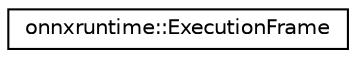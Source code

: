 digraph "Graphical Class Hierarchy"
{
  edge [fontname="Helvetica",fontsize="10",labelfontname="Helvetica",labelfontsize="10"];
  node [fontname="Helvetica",fontsize="10",shape=record];
  rankdir="LR";
  Node0 [label="onnxruntime::ExecutionFrame",height=0.2,width=0.4,color="black", fillcolor="white", style="filled",URL="$classonnxruntime_1_1ExecutionFrame.html"];
}
